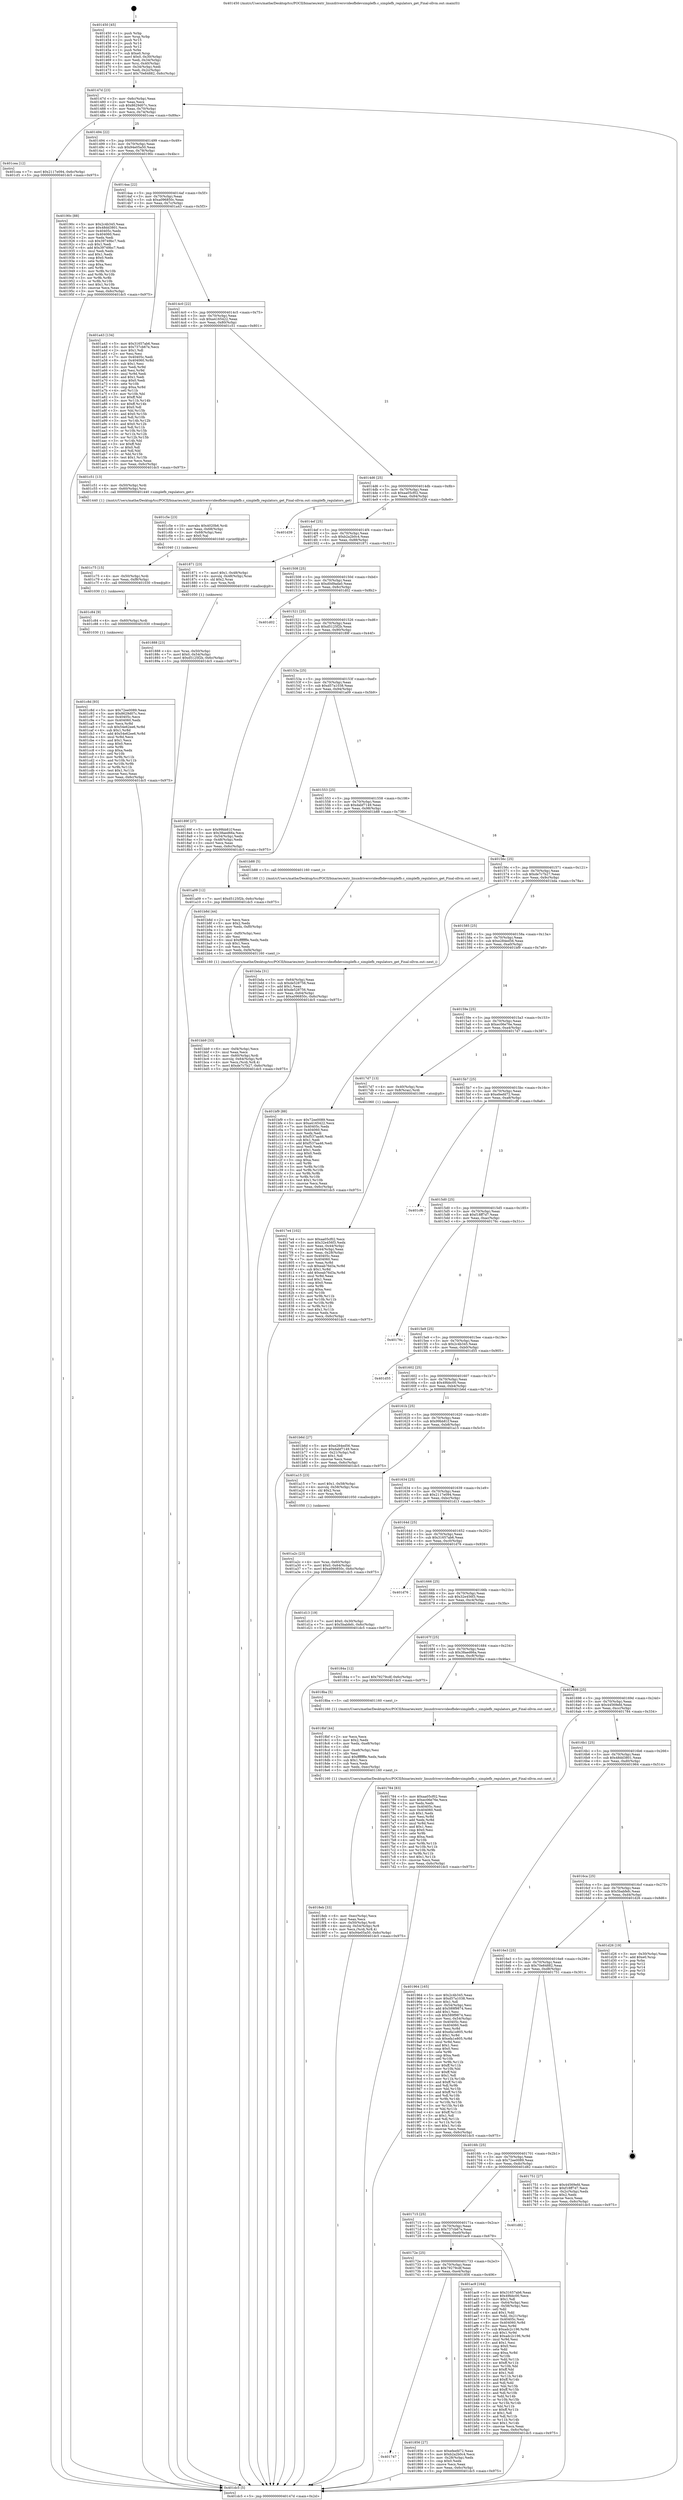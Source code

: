 digraph "0x401450" {
  label = "0x401450 (/mnt/c/Users/mathe/Desktop/tcc/POCII/binaries/extr_linuxdriversvideofbdevsimplefb.c_simplefb_regulators_get_Final-ollvm.out::main(0))"
  labelloc = "t"
  node[shape=record]

  Entry [label="",width=0.3,height=0.3,shape=circle,fillcolor=black,style=filled]
  "0x40147d" [label="{
     0x40147d [23]\l
     | [instrs]\l
     &nbsp;&nbsp;0x40147d \<+3\>: mov -0x6c(%rbp),%eax\l
     &nbsp;&nbsp;0x401480 \<+2\>: mov %eax,%ecx\l
     &nbsp;&nbsp;0x401482 \<+6\>: sub $0x8629d07c,%ecx\l
     &nbsp;&nbsp;0x401488 \<+3\>: mov %eax,-0x70(%rbp)\l
     &nbsp;&nbsp;0x40148b \<+3\>: mov %ecx,-0x74(%rbp)\l
     &nbsp;&nbsp;0x40148e \<+6\>: je 0000000000401cea \<main+0x89a\>\l
  }"]
  "0x401cea" [label="{
     0x401cea [12]\l
     | [instrs]\l
     &nbsp;&nbsp;0x401cea \<+7\>: movl $0x2117e094,-0x6c(%rbp)\l
     &nbsp;&nbsp;0x401cf1 \<+5\>: jmp 0000000000401dc5 \<main+0x975\>\l
  }"]
  "0x401494" [label="{
     0x401494 [22]\l
     | [instrs]\l
     &nbsp;&nbsp;0x401494 \<+5\>: jmp 0000000000401499 \<main+0x49\>\l
     &nbsp;&nbsp;0x401499 \<+3\>: mov -0x70(%rbp),%eax\l
     &nbsp;&nbsp;0x40149c \<+5\>: sub $0x94e05a50,%eax\l
     &nbsp;&nbsp;0x4014a1 \<+3\>: mov %eax,-0x78(%rbp)\l
     &nbsp;&nbsp;0x4014a4 \<+6\>: je 000000000040190c \<main+0x4bc\>\l
  }"]
  Exit [label="",width=0.3,height=0.3,shape=circle,fillcolor=black,style=filled,peripheries=2]
  "0x40190c" [label="{
     0x40190c [88]\l
     | [instrs]\l
     &nbsp;&nbsp;0x40190c \<+5\>: mov $0x2c4b345,%eax\l
     &nbsp;&nbsp;0x401911 \<+5\>: mov $0x48dd3801,%ecx\l
     &nbsp;&nbsp;0x401916 \<+7\>: mov 0x40405c,%edx\l
     &nbsp;&nbsp;0x40191d \<+7\>: mov 0x404060,%esi\l
     &nbsp;&nbsp;0x401924 \<+2\>: mov %edx,%edi\l
     &nbsp;&nbsp;0x401926 \<+6\>: sub $0x39749bc7,%edi\l
     &nbsp;&nbsp;0x40192c \<+3\>: sub $0x1,%edi\l
     &nbsp;&nbsp;0x40192f \<+6\>: add $0x39749bc7,%edi\l
     &nbsp;&nbsp;0x401935 \<+3\>: imul %edi,%edx\l
     &nbsp;&nbsp;0x401938 \<+3\>: and $0x1,%edx\l
     &nbsp;&nbsp;0x40193b \<+3\>: cmp $0x0,%edx\l
     &nbsp;&nbsp;0x40193e \<+4\>: sete %r8b\l
     &nbsp;&nbsp;0x401942 \<+3\>: cmp $0xa,%esi\l
     &nbsp;&nbsp;0x401945 \<+4\>: setl %r9b\l
     &nbsp;&nbsp;0x401949 \<+3\>: mov %r8b,%r10b\l
     &nbsp;&nbsp;0x40194c \<+3\>: and %r9b,%r10b\l
     &nbsp;&nbsp;0x40194f \<+3\>: xor %r9b,%r8b\l
     &nbsp;&nbsp;0x401952 \<+3\>: or %r8b,%r10b\l
     &nbsp;&nbsp;0x401955 \<+4\>: test $0x1,%r10b\l
     &nbsp;&nbsp;0x401959 \<+3\>: cmovne %ecx,%eax\l
     &nbsp;&nbsp;0x40195c \<+3\>: mov %eax,-0x6c(%rbp)\l
     &nbsp;&nbsp;0x40195f \<+5\>: jmp 0000000000401dc5 \<main+0x975\>\l
  }"]
  "0x4014aa" [label="{
     0x4014aa [22]\l
     | [instrs]\l
     &nbsp;&nbsp;0x4014aa \<+5\>: jmp 00000000004014af \<main+0x5f\>\l
     &nbsp;&nbsp;0x4014af \<+3\>: mov -0x70(%rbp),%eax\l
     &nbsp;&nbsp;0x4014b2 \<+5\>: sub $0xa096850c,%eax\l
     &nbsp;&nbsp;0x4014b7 \<+3\>: mov %eax,-0x7c(%rbp)\l
     &nbsp;&nbsp;0x4014ba \<+6\>: je 0000000000401a43 \<main+0x5f3\>\l
  }"]
  "0x401c8d" [label="{
     0x401c8d [93]\l
     | [instrs]\l
     &nbsp;&nbsp;0x401c8d \<+5\>: mov $0x72ee0089,%eax\l
     &nbsp;&nbsp;0x401c92 \<+5\>: mov $0x8629d07c,%esi\l
     &nbsp;&nbsp;0x401c97 \<+7\>: mov 0x40405c,%ecx\l
     &nbsp;&nbsp;0x401c9e \<+7\>: mov 0x404060,%edx\l
     &nbsp;&nbsp;0x401ca5 \<+3\>: mov %ecx,%r8d\l
     &nbsp;&nbsp;0x401ca8 \<+7\>: sub $0x54e62ee6,%r8d\l
     &nbsp;&nbsp;0x401caf \<+4\>: sub $0x1,%r8d\l
     &nbsp;&nbsp;0x401cb3 \<+7\>: add $0x54e62ee6,%r8d\l
     &nbsp;&nbsp;0x401cba \<+4\>: imul %r8d,%ecx\l
     &nbsp;&nbsp;0x401cbe \<+3\>: and $0x1,%ecx\l
     &nbsp;&nbsp;0x401cc1 \<+3\>: cmp $0x0,%ecx\l
     &nbsp;&nbsp;0x401cc4 \<+4\>: sete %r9b\l
     &nbsp;&nbsp;0x401cc8 \<+3\>: cmp $0xa,%edx\l
     &nbsp;&nbsp;0x401ccb \<+4\>: setl %r10b\l
     &nbsp;&nbsp;0x401ccf \<+3\>: mov %r9b,%r11b\l
     &nbsp;&nbsp;0x401cd2 \<+3\>: and %r10b,%r11b\l
     &nbsp;&nbsp;0x401cd5 \<+3\>: xor %r10b,%r9b\l
     &nbsp;&nbsp;0x401cd8 \<+3\>: or %r9b,%r11b\l
     &nbsp;&nbsp;0x401cdb \<+4\>: test $0x1,%r11b\l
     &nbsp;&nbsp;0x401cdf \<+3\>: cmovne %esi,%eax\l
     &nbsp;&nbsp;0x401ce2 \<+3\>: mov %eax,-0x6c(%rbp)\l
     &nbsp;&nbsp;0x401ce5 \<+5\>: jmp 0000000000401dc5 \<main+0x975\>\l
  }"]
  "0x401a43" [label="{
     0x401a43 [134]\l
     | [instrs]\l
     &nbsp;&nbsp;0x401a43 \<+5\>: mov $0x31657ab6,%eax\l
     &nbsp;&nbsp;0x401a48 \<+5\>: mov $0x737cb67e,%ecx\l
     &nbsp;&nbsp;0x401a4d \<+2\>: mov $0x1,%dl\l
     &nbsp;&nbsp;0x401a4f \<+2\>: xor %esi,%esi\l
     &nbsp;&nbsp;0x401a51 \<+7\>: mov 0x40405c,%edi\l
     &nbsp;&nbsp;0x401a58 \<+8\>: mov 0x404060,%r8d\l
     &nbsp;&nbsp;0x401a60 \<+3\>: sub $0x1,%esi\l
     &nbsp;&nbsp;0x401a63 \<+3\>: mov %edi,%r9d\l
     &nbsp;&nbsp;0x401a66 \<+3\>: add %esi,%r9d\l
     &nbsp;&nbsp;0x401a69 \<+4\>: imul %r9d,%edi\l
     &nbsp;&nbsp;0x401a6d \<+3\>: and $0x1,%edi\l
     &nbsp;&nbsp;0x401a70 \<+3\>: cmp $0x0,%edi\l
     &nbsp;&nbsp;0x401a73 \<+4\>: sete %r10b\l
     &nbsp;&nbsp;0x401a77 \<+4\>: cmp $0xa,%r8d\l
     &nbsp;&nbsp;0x401a7b \<+4\>: setl %r11b\l
     &nbsp;&nbsp;0x401a7f \<+3\>: mov %r10b,%bl\l
     &nbsp;&nbsp;0x401a82 \<+3\>: xor $0xff,%bl\l
     &nbsp;&nbsp;0x401a85 \<+3\>: mov %r11b,%r14b\l
     &nbsp;&nbsp;0x401a88 \<+4\>: xor $0xff,%r14b\l
     &nbsp;&nbsp;0x401a8c \<+3\>: xor $0x0,%dl\l
     &nbsp;&nbsp;0x401a8f \<+3\>: mov %bl,%r15b\l
     &nbsp;&nbsp;0x401a92 \<+4\>: and $0x0,%r15b\l
     &nbsp;&nbsp;0x401a96 \<+3\>: and %dl,%r10b\l
     &nbsp;&nbsp;0x401a99 \<+3\>: mov %r14b,%r12b\l
     &nbsp;&nbsp;0x401a9c \<+4\>: and $0x0,%r12b\l
     &nbsp;&nbsp;0x401aa0 \<+3\>: and %dl,%r11b\l
     &nbsp;&nbsp;0x401aa3 \<+3\>: or %r10b,%r15b\l
     &nbsp;&nbsp;0x401aa6 \<+3\>: or %r11b,%r12b\l
     &nbsp;&nbsp;0x401aa9 \<+3\>: xor %r12b,%r15b\l
     &nbsp;&nbsp;0x401aac \<+3\>: or %r14b,%bl\l
     &nbsp;&nbsp;0x401aaf \<+3\>: xor $0xff,%bl\l
     &nbsp;&nbsp;0x401ab2 \<+3\>: or $0x0,%dl\l
     &nbsp;&nbsp;0x401ab5 \<+2\>: and %dl,%bl\l
     &nbsp;&nbsp;0x401ab7 \<+3\>: or %bl,%r15b\l
     &nbsp;&nbsp;0x401aba \<+4\>: test $0x1,%r15b\l
     &nbsp;&nbsp;0x401abe \<+3\>: cmovne %ecx,%eax\l
     &nbsp;&nbsp;0x401ac1 \<+3\>: mov %eax,-0x6c(%rbp)\l
     &nbsp;&nbsp;0x401ac4 \<+5\>: jmp 0000000000401dc5 \<main+0x975\>\l
  }"]
  "0x4014c0" [label="{
     0x4014c0 [22]\l
     | [instrs]\l
     &nbsp;&nbsp;0x4014c0 \<+5\>: jmp 00000000004014c5 \<main+0x75\>\l
     &nbsp;&nbsp;0x4014c5 \<+3\>: mov -0x70(%rbp),%eax\l
     &nbsp;&nbsp;0x4014c8 \<+5\>: sub $0xa4165422,%eax\l
     &nbsp;&nbsp;0x4014cd \<+3\>: mov %eax,-0x80(%rbp)\l
     &nbsp;&nbsp;0x4014d0 \<+6\>: je 0000000000401c51 \<main+0x801\>\l
  }"]
  "0x401c84" [label="{
     0x401c84 [9]\l
     | [instrs]\l
     &nbsp;&nbsp;0x401c84 \<+4\>: mov -0x60(%rbp),%rdi\l
     &nbsp;&nbsp;0x401c88 \<+5\>: call 0000000000401030 \<free@plt\>\l
     | [calls]\l
     &nbsp;&nbsp;0x401030 \{1\} (unknown)\l
  }"]
  "0x401c51" [label="{
     0x401c51 [13]\l
     | [instrs]\l
     &nbsp;&nbsp;0x401c51 \<+4\>: mov -0x50(%rbp),%rdi\l
     &nbsp;&nbsp;0x401c55 \<+4\>: mov -0x60(%rbp),%rsi\l
     &nbsp;&nbsp;0x401c59 \<+5\>: call 0000000000401440 \<simplefb_regulators_get\>\l
     | [calls]\l
     &nbsp;&nbsp;0x401440 \{1\} (/mnt/c/Users/mathe/Desktop/tcc/POCII/binaries/extr_linuxdriversvideofbdevsimplefb.c_simplefb_regulators_get_Final-ollvm.out::simplefb_regulators_get)\l
  }"]
  "0x4014d6" [label="{
     0x4014d6 [25]\l
     | [instrs]\l
     &nbsp;&nbsp;0x4014d6 \<+5\>: jmp 00000000004014db \<main+0x8b\>\l
     &nbsp;&nbsp;0x4014db \<+3\>: mov -0x70(%rbp),%eax\l
     &nbsp;&nbsp;0x4014de \<+5\>: sub $0xaa05cf02,%eax\l
     &nbsp;&nbsp;0x4014e3 \<+6\>: mov %eax,-0x84(%rbp)\l
     &nbsp;&nbsp;0x4014e9 \<+6\>: je 0000000000401d39 \<main+0x8e9\>\l
  }"]
  "0x401c75" [label="{
     0x401c75 [15]\l
     | [instrs]\l
     &nbsp;&nbsp;0x401c75 \<+4\>: mov -0x50(%rbp),%rdi\l
     &nbsp;&nbsp;0x401c79 \<+6\>: mov %eax,-0xf8(%rbp)\l
     &nbsp;&nbsp;0x401c7f \<+5\>: call 0000000000401030 \<free@plt\>\l
     | [calls]\l
     &nbsp;&nbsp;0x401030 \{1\} (unknown)\l
  }"]
  "0x401d39" [label="{
     0x401d39\l
  }", style=dashed]
  "0x4014ef" [label="{
     0x4014ef [25]\l
     | [instrs]\l
     &nbsp;&nbsp;0x4014ef \<+5\>: jmp 00000000004014f4 \<main+0xa4\>\l
     &nbsp;&nbsp;0x4014f4 \<+3\>: mov -0x70(%rbp),%eax\l
     &nbsp;&nbsp;0x4014f7 \<+5\>: sub $0xb2a2b0c4,%eax\l
     &nbsp;&nbsp;0x4014fc \<+6\>: mov %eax,-0x88(%rbp)\l
     &nbsp;&nbsp;0x401502 \<+6\>: je 0000000000401871 \<main+0x421\>\l
  }"]
  "0x401c5e" [label="{
     0x401c5e [23]\l
     | [instrs]\l
     &nbsp;&nbsp;0x401c5e \<+10\>: movabs $0x4020b6,%rdi\l
     &nbsp;&nbsp;0x401c68 \<+3\>: mov %eax,-0x68(%rbp)\l
     &nbsp;&nbsp;0x401c6b \<+3\>: mov -0x68(%rbp),%esi\l
     &nbsp;&nbsp;0x401c6e \<+2\>: mov $0x0,%al\l
     &nbsp;&nbsp;0x401c70 \<+5\>: call 0000000000401040 \<printf@plt\>\l
     | [calls]\l
     &nbsp;&nbsp;0x401040 \{1\} (unknown)\l
  }"]
  "0x401871" [label="{
     0x401871 [23]\l
     | [instrs]\l
     &nbsp;&nbsp;0x401871 \<+7\>: movl $0x1,-0x48(%rbp)\l
     &nbsp;&nbsp;0x401878 \<+4\>: movslq -0x48(%rbp),%rax\l
     &nbsp;&nbsp;0x40187c \<+4\>: shl $0x2,%rax\l
     &nbsp;&nbsp;0x401880 \<+3\>: mov %rax,%rdi\l
     &nbsp;&nbsp;0x401883 \<+5\>: call 0000000000401050 \<malloc@plt\>\l
     | [calls]\l
     &nbsp;&nbsp;0x401050 \{1\} (unknown)\l
  }"]
  "0x401508" [label="{
     0x401508 [25]\l
     | [instrs]\l
     &nbsp;&nbsp;0x401508 \<+5\>: jmp 000000000040150d \<main+0xbd\>\l
     &nbsp;&nbsp;0x40150d \<+3\>: mov -0x70(%rbp),%eax\l
     &nbsp;&nbsp;0x401510 \<+5\>: sub $0xd0d9ada0,%eax\l
     &nbsp;&nbsp;0x401515 \<+6\>: mov %eax,-0x8c(%rbp)\l
     &nbsp;&nbsp;0x40151b \<+6\>: je 0000000000401d02 \<main+0x8b2\>\l
  }"]
  "0x401bb9" [label="{
     0x401bb9 [33]\l
     | [instrs]\l
     &nbsp;&nbsp;0x401bb9 \<+6\>: mov -0xf4(%rbp),%ecx\l
     &nbsp;&nbsp;0x401bbf \<+3\>: imul %eax,%ecx\l
     &nbsp;&nbsp;0x401bc2 \<+4\>: mov -0x60(%rbp),%rdi\l
     &nbsp;&nbsp;0x401bc6 \<+4\>: movslq -0x64(%rbp),%r8\l
     &nbsp;&nbsp;0x401bca \<+4\>: mov %ecx,(%rdi,%r8,4)\l
     &nbsp;&nbsp;0x401bce \<+7\>: movl $0xde7c7b27,-0x6c(%rbp)\l
     &nbsp;&nbsp;0x401bd5 \<+5\>: jmp 0000000000401dc5 \<main+0x975\>\l
  }"]
  "0x401d02" [label="{
     0x401d02\l
  }", style=dashed]
  "0x401521" [label="{
     0x401521 [25]\l
     | [instrs]\l
     &nbsp;&nbsp;0x401521 \<+5\>: jmp 0000000000401526 \<main+0xd6\>\l
     &nbsp;&nbsp;0x401526 \<+3\>: mov -0x70(%rbp),%eax\l
     &nbsp;&nbsp;0x401529 \<+5\>: sub $0xd5125f2b,%eax\l
     &nbsp;&nbsp;0x40152e \<+6\>: mov %eax,-0x90(%rbp)\l
     &nbsp;&nbsp;0x401534 \<+6\>: je 000000000040189f \<main+0x44f\>\l
  }"]
  "0x401b8d" [label="{
     0x401b8d [44]\l
     | [instrs]\l
     &nbsp;&nbsp;0x401b8d \<+2\>: xor %ecx,%ecx\l
     &nbsp;&nbsp;0x401b8f \<+5\>: mov $0x2,%edx\l
     &nbsp;&nbsp;0x401b94 \<+6\>: mov %edx,-0xf0(%rbp)\l
     &nbsp;&nbsp;0x401b9a \<+1\>: cltd\l
     &nbsp;&nbsp;0x401b9b \<+6\>: mov -0xf0(%rbp),%esi\l
     &nbsp;&nbsp;0x401ba1 \<+2\>: idiv %esi\l
     &nbsp;&nbsp;0x401ba3 \<+6\>: imul $0xfffffffe,%edx,%edx\l
     &nbsp;&nbsp;0x401ba9 \<+3\>: sub $0x1,%ecx\l
     &nbsp;&nbsp;0x401bac \<+2\>: sub %ecx,%edx\l
     &nbsp;&nbsp;0x401bae \<+6\>: mov %edx,-0xf4(%rbp)\l
     &nbsp;&nbsp;0x401bb4 \<+5\>: call 0000000000401160 \<next_i\>\l
     | [calls]\l
     &nbsp;&nbsp;0x401160 \{1\} (/mnt/c/Users/mathe/Desktop/tcc/POCII/binaries/extr_linuxdriversvideofbdevsimplefb.c_simplefb_regulators_get_Final-ollvm.out::next_i)\l
  }"]
  "0x40189f" [label="{
     0x40189f [27]\l
     | [instrs]\l
     &nbsp;&nbsp;0x40189f \<+5\>: mov $0x99bb81f,%eax\l
     &nbsp;&nbsp;0x4018a4 \<+5\>: mov $0x38aed66a,%ecx\l
     &nbsp;&nbsp;0x4018a9 \<+3\>: mov -0x54(%rbp),%edx\l
     &nbsp;&nbsp;0x4018ac \<+3\>: cmp -0x48(%rbp),%edx\l
     &nbsp;&nbsp;0x4018af \<+3\>: cmovl %ecx,%eax\l
     &nbsp;&nbsp;0x4018b2 \<+3\>: mov %eax,-0x6c(%rbp)\l
     &nbsp;&nbsp;0x4018b5 \<+5\>: jmp 0000000000401dc5 \<main+0x975\>\l
  }"]
  "0x40153a" [label="{
     0x40153a [25]\l
     | [instrs]\l
     &nbsp;&nbsp;0x40153a \<+5\>: jmp 000000000040153f \<main+0xef\>\l
     &nbsp;&nbsp;0x40153f \<+3\>: mov -0x70(%rbp),%eax\l
     &nbsp;&nbsp;0x401542 \<+5\>: sub $0xd57a1038,%eax\l
     &nbsp;&nbsp;0x401547 \<+6\>: mov %eax,-0x94(%rbp)\l
     &nbsp;&nbsp;0x40154d \<+6\>: je 0000000000401a09 \<main+0x5b9\>\l
  }"]
  "0x401a2c" [label="{
     0x401a2c [23]\l
     | [instrs]\l
     &nbsp;&nbsp;0x401a2c \<+4\>: mov %rax,-0x60(%rbp)\l
     &nbsp;&nbsp;0x401a30 \<+7\>: movl $0x0,-0x64(%rbp)\l
     &nbsp;&nbsp;0x401a37 \<+7\>: movl $0xa096850c,-0x6c(%rbp)\l
     &nbsp;&nbsp;0x401a3e \<+5\>: jmp 0000000000401dc5 \<main+0x975\>\l
  }"]
  "0x401a09" [label="{
     0x401a09 [12]\l
     | [instrs]\l
     &nbsp;&nbsp;0x401a09 \<+7\>: movl $0xd5125f2b,-0x6c(%rbp)\l
     &nbsp;&nbsp;0x401a10 \<+5\>: jmp 0000000000401dc5 \<main+0x975\>\l
  }"]
  "0x401553" [label="{
     0x401553 [25]\l
     | [instrs]\l
     &nbsp;&nbsp;0x401553 \<+5\>: jmp 0000000000401558 \<main+0x108\>\l
     &nbsp;&nbsp;0x401558 \<+3\>: mov -0x70(%rbp),%eax\l
     &nbsp;&nbsp;0x40155b \<+5\>: sub $0xdabf7149,%eax\l
     &nbsp;&nbsp;0x401560 \<+6\>: mov %eax,-0x98(%rbp)\l
     &nbsp;&nbsp;0x401566 \<+6\>: je 0000000000401b88 \<main+0x738\>\l
  }"]
  "0x4018eb" [label="{
     0x4018eb [33]\l
     | [instrs]\l
     &nbsp;&nbsp;0x4018eb \<+6\>: mov -0xec(%rbp),%ecx\l
     &nbsp;&nbsp;0x4018f1 \<+3\>: imul %eax,%ecx\l
     &nbsp;&nbsp;0x4018f4 \<+4\>: mov -0x50(%rbp),%rdi\l
     &nbsp;&nbsp;0x4018f8 \<+4\>: movslq -0x54(%rbp),%r8\l
     &nbsp;&nbsp;0x4018fc \<+4\>: mov %ecx,(%rdi,%r8,4)\l
     &nbsp;&nbsp;0x401900 \<+7\>: movl $0x94e05a50,-0x6c(%rbp)\l
     &nbsp;&nbsp;0x401907 \<+5\>: jmp 0000000000401dc5 \<main+0x975\>\l
  }"]
  "0x401b88" [label="{
     0x401b88 [5]\l
     | [instrs]\l
     &nbsp;&nbsp;0x401b88 \<+5\>: call 0000000000401160 \<next_i\>\l
     | [calls]\l
     &nbsp;&nbsp;0x401160 \{1\} (/mnt/c/Users/mathe/Desktop/tcc/POCII/binaries/extr_linuxdriversvideofbdevsimplefb.c_simplefb_regulators_get_Final-ollvm.out::next_i)\l
  }"]
  "0x40156c" [label="{
     0x40156c [25]\l
     | [instrs]\l
     &nbsp;&nbsp;0x40156c \<+5\>: jmp 0000000000401571 \<main+0x121\>\l
     &nbsp;&nbsp;0x401571 \<+3\>: mov -0x70(%rbp),%eax\l
     &nbsp;&nbsp;0x401574 \<+5\>: sub $0xde7c7b27,%eax\l
     &nbsp;&nbsp;0x401579 \<+6\>: mov %eax,-0x9c(%rbp)\l
     &nbsp;&nbsp;0x40157f \<+6\>: je 0000000000401bda \<main+0x78a\>\l
  }"]
  "0x4018bf" [label="{
     0x4018bf [44]\l
     | [instrs]\l
     &nbsp;&nbsp;0x4018bf \<+2\>: xor %ecx,%ecx\l
     &nbsp;&nbsp;0x4018c1 \<+5\>: mov $0x2,%edx\l
     &nbsp;&nbsp;0x4018c6 \<+6\>: mov %edx,-0xe8(%rbp)\l
     &nbsp;&nbsp;0x4018cc \<+1\>: cltd\l
     &nbsp;&nbsp;0x4018cd \<+6\>: mov -0xe8(%rbp),%esi\l
     &nbsp;&nbsp;0x4018d3 \<+2\>: idiv %esi\l
     &nbsp;&nbsp;0x4018d5 \<+6\>: imul $0xfffffffe,%edx,%edx\l
     &nbsp;&nbsp;0x4018db \<+3\>: sub $0x1,%ecx\l
     &nbsp;&nbsp;0x4018de \<+2\>: sub %ecx,%edx\l
     &nbsp;&nbsp;0x4018e0 \<+6\>: mov %edx,-0xec(%rbp)\l
     &nbsp;&nbsp;0x4018e6 \<+5\>: call 0000000000401160 \<next_i\>\l
     | [calls]\l
     &nbsp;&nbsp;0x401160 \{1\} (/mnt/c/Users/mathe/Desktop/tcc/POCII/binaries/extr_linuxdriversvideofbdevsimplefb.c_simplefb_regulators_get_Final-ollvm.out::next_i)\l
  }"]
  "0x401bda" [label="{
     0x401bda [31]\l
     | [instrs]\l
     &nbsp;&nbsp;0x401bda \<+3\>: mov -0x64(%rbp),%eax\l
     &nbsp;&nbsp;0x401bdd \<+5\>: sub $0xde528756,%eax\l
     &nbsp;&nbsp;0x401be2 \<+3\>: add $0x1,%eax\l
     &nbsp;&nbsp;0x401be5 \<+5\>: add $0xde528756,%eax\l
     &nbsp;&nbsp;0x401bea \<+3\>: mov %eax,-0x64(%rbp)\l
     &nbsp;&nbsp;0x401bed \<+7\>: movl $0xa096850c,-0x6c(%rbp)\l
     &nbsp;&nbsp;0x401bf4 \<+5\>: jmp 0000000000401dc5 \<main+0x975\>\l
  }"]
  "0x401585" [label="{
     0x401585 [25]\l
     | [instrs]\l
     &nbsp;&nbsp;0x401585 \<+5\>: jmp 000000000040158a \<main+0x13a\>\l
     &nbsp;&nbsp;0x40158a \<+3\>: mov -0x70(%rbp),%eax\l
     &nbsp;&nbsp;0x40158d \<+5\>: sub $0xe284ed56,%eax\l
     &nbsp;&nbsp;0x401592 \<+6\>: mov %eax,-0xa0(%rbp)\l
     &nbsp;&nbsp;0x401598 \<+6\>: je 0000000000401bf9 \<main+0x7a9\>\l
  }"]
  "0x401888" [label="{
     0x401888 [23]\l
     | [instrs]\l
     &nbsp;&nbsp;0x401888 \<+4\>: mov %rax,-0x50(%rbp)\l
     &nbsp;&nbsp;0x40188c \<+7\>: movl $0x0,-0x54(%rbp)\l
     &nbsp;&nbsp;0x401893 \<+7\>: movl $0xd5125f2b,-0x6c(%rbp)\l
     &nbsp;&nbsp;0x40189a \<+5\>: jmp 0000000000401dc5 \<main+0x975\>\l
  }"]
  "0x401bf9" [label="{
     0x401bf9 [88]\l
     | [instrs]\l
     &nbsp;&nbsp;0x401bf9 \<+5\>: mov $0x72ee0089,%eax\l
     &nbsp;&nbsp;0x401bfe \<+5\>: mov $0xa4165422,%ecx\l
     &nbsp;&nbsp;0x401c03 \<+7\>: mov 0x40405c,%edx\l
     &nbsp;&nbsp;0x401c0a \<+7\>: mov 0x404060,%esi\l
     &nbsp;&nbsp;0x401c11 \<+2\>: mov %edx,%edi\l
     &nbsp;&nbsp;0x401c13 \<+6\>: sub $0xf537aa46,%edi\l
     &nbsp;&nbsp;0x401c19 \<+3\>: sub $0x1,%edi\l
     &nbsp;&nbsp;0x401c1c \<+6\>: add $0xf537aa46,%edi\l
     &nbsp;&nbsp;0x401c22 \<+3\>: imul %edi,%edx\l
     &nbsp;&nbsp;0x401c25 \<+3\>: and $0x1,%edx\l
     &nbsp;&nbsp;0x401c28 \<+3\>: cmp $0x0,%edx\l
     &nbsp;&nbsp;0x401c2b \<+4\>: sete %r8b\l
     &nbsp;&nbsp;0x401c2f \<+3\>: cmp $0xa,%esi\l
     &nbsp;&nbsp;0x401c32 \<+4\>: setl %r9b\l
     &nbsp;&nbsp;0x401c36 \<+3\>: mov %r8b,%r10b\l
     &nbsp;&nbsp;0x401c39 \<+3\>: and %r9b,%r10b\l
     &nbsp;&nbsp;0x401c3c \<+3\>: xor %r9b,%r8b\l
     &nbsp;&nbsp;0x401c3f \<+3\>: or %r8b,%r10b\l
     &nbsp;&nbsp;0x401c42 \<+4\>: test $0x1,%r10b\l
     &nbsp;&nbsp;0x401c46 \<+3\>: cmovne %ecx,%eax\l
     &nbsp;&nbsp;0x401c49 \<+3\>: mov %eax,-0x6c(%rbp)\l
     &nbsp;&nbsp;0x401c4c \<+5\>: jmp 0000000000401dc5 \<main+0x975\>\l
  }"]
  "0x40159e" [label="{
     0x40159e [25]\l
     | [instrs]\l
     &nbsp;&nbsp;0x40159e \<+5\>: jmp 00000000004015a3 \<main+0x153\>\l
     &nbsp;&nbsp;0x4015a3 \<+3\>: mov -0x70(%rbp),%eax\l
     &nbsp;&nbsp;0x4015a6 \<+5\>: sub $0xec06e76e,%eax\l
     &nbsp;&nbsp;0x4015ab \<+6\>: mov %eax,-0xa4(%rbp)\l
     &nbsp;&nbsp;0x4015b1 \<+6\>: je 00000000004017d7 \<main+0x387\>\l
  }"]
  "0x401747" [label="{
     0x401747\l
  }", style=dashed]
  "0x4017d7" [label="{
     0x4017d7 [13]\l
     | [instrs]\l
     &nbsp;&nbsp;0x4017d7 \<+4\>: mov -0x40(%rbp),%rax\l
     &nbsp;&nbsp;0x4017db \<+4\>: mov 0x8(%rax),%rdi\l
     &nbsp;&nbsp;0x4017df \<+5\>: call 0000000000401060 \<atoi@plt\>\l
     | [calls]\l
     &nbsp;&nbsp;0x401060 \{1\} (unknown)\l
  }"]
  "0x4015b7" [label="{
     0x4015b7 [25]\l
     | [instrs]\l
     &nbsp;&nbsp;0x4015b7 \<+5\>: jmp 00000000004015bc \<main+0x16c\>\l
     &nbsp;&nbsp;0x4015bc \<+3\>: mov -0x70(%rbp),%eax\l
     &nbsp;&nbsp;0x4015bf \<+5\>: sub $0xefeefd72,%eax\l
     &nbsp;&nbsp;0x4015c4 \<+6\>: mov %eax,-0xa8(%rbp)\l
     &nbsp;&nbsp;0x4015ca \<+6\>: je 0000000000401cf6 \<main+0x8a6\>\l
  }"]
  "0x401856" [label="{
     0x401856 [27]\l
     | [instrs]\l
     &nbsp;&nbsp;0x401856 \<+5\>: mov $0xefeefd72,%eax\l
     &nbsp;&nbsp;0x40185b \<+5\>: mov $0xb2a2b0c4,%ecx\l
     &nbsp;&nbsp;0x401860 \<+3\>: mov -0x28(%rbp),%edx\l
     &nbsp;&nbsp;0x401863 \<+3\>: cmp $0x0,%edx\l
     &nbsp;&nbsp;0x401866 \<+3\>: cmove %ecx,%eax\l
     &nbsp;&nbsp;0x401869 \<+3\>: mov %eax,-0x6c(%rbp)\l
     &nbsp;&nbsp;0x40186c \<+5\>: jmp 0000000000401dc5 \<main+0x975\>\l
  }"]
  "0x401cf6" [label="{
     0x401cf6\l
  }", style=dashed]
  "0x4015d0" [label="{
     0x4015d0 [25]\l
     | [instrs]\l
     &nbsp;&nbsp;0x4015d0 \<+5\>: jmp 00000000004015d5 \<main+0x185\>\l
     &nbsp;&nbsp;0x4015d5 \<+3\>: mov -0x70(%rbp),%eax\l
     &nbsp;&nbsp;0x4015d8 \<+5\>: sub $0xf18ff7d7,%eax\l
     &nbsp;&nbsp;0x4015dd \<+6\>: mov %eax,-0xac(%rbp)\l
     &nbsp;&nbsp;0x4015e3 \<+6\>: je 000000000040176c \<main+0x31c\>\l
  }"]
  "0x40172e" [label="{
     0x40172e [25]\l
     | [instrs]\l
     &nbsp;&nbsp;0x40172e \<+5\>: jmp 0000000000401733 \<main+0x2e3\>\l
     &nbsp;&nbsp;0x401733 \<+3\>: mov -0x70(%rbp),%eax\l
     &nbsp;&nbsp;0x401736 \<+5\>: sub $0x79279cdf,%eax\l
     &nbsp;&nbsp;0x40173b \<+6\>: mov %eax,-0xe4(%rbp)\l
     &nbsp;&nbsp;0x401741 \<+6\>: je 0000000000401856 \<main+0x406\>\l
  }"]
  "0x40176c" [label="{
     0x40176c\l
  }", style=dashed]
  "0x4015e9" [label="{
     0x4015e9 [25]\l
     | [instrs]\l
     &nbsp;&nbsp;0x4015e9 \<+5\>: jmp 00000000004015ee \<main+0x19e\>\l
     &nbsp;&nbsp;0x4015ee \<+3\>: mov -0x70(%rbp),%eax\l
     &nbsp;&nbsp;0x4015f1 \<+5\>: sub $0x2c4b345,%eax\l
     &nbsp;&nbsp;0x4015f6 \<+6\>: mov %eax,-0xb0(%rbp)\l
     &nbsp;&nbsp;0x4015fc \<+6\>: je 0000000000401d55 \<main+0x905\>\l
  }"]
  "0x401ac9" [label="{
     0x401ac9 [164]\l
     | [instrs]\l
     &nbsp;&nbsp;0x401ac9 \<+5\>: mov $0x31657ab6,%eax\l
     &nbsp;&nbsp;0x401ace \<+5\>: mov $0x49bbc00,%ecx\l
     &nbsp;&nbsp;0x401ad3 \<+2\>: mov $0x1,%dl\l
     &nbsp;&nbsp;0x401ad5 \<+3\>: mov -0x64(%rbp),%esi\l
     &nbsp;&nbsp;0x401ad8 \<+3\>: cmp -0x58(%rbp),%esi\l
     &nbsp;&nbsp;0x401adb \<+4\>: setl %dil\l
     &nbsp;&nbsp;0x401adf \<+4\>: and $0x1,%dil\l
     &nbsp;&nbsp;0x401ae3 \<+4\>: mov %dil,-0x21(%rbp)\l
     &nbsp;&nbsp;0x401ae7 \<+7\>: mov 0x40405c,%esi\l
     &nbsp;&nbsp;0x401aee \<+8\>: mov 0x404060,%r8d\l
     &nbsp;&nbsp;0x401af6 \<+3\>: mov %esi,%r9d\l
     &nbsp;&nbsp;0x401af9 \<+7\>: sub $0xadc2c196,%r9d\l
     &nbsp;&nbsp;0x401b00 \<+4\>: sub $0x1,%r9d\l
     &nbsp;&nbsp;0x401b04 \<+7\>: add $0xadc2c196,%r9d\l
     &nbsp;&nbsp;0x401b0b \<+4\>: imul %r9d,%esi\l
     &nbsp;&nbsp;0x401b0f \<+3\>: and $0x1,%esi\l
     &nbsp;&nbsp;0x401b12 \<+3\>: cmp $0x0,%esi\l
     &nbsp;&nbsp;0x401b15 \<+4\>: sete %dil\l
     &nbsp;&nbsp;0x401b19 \<+4\>: cmp $0xa,%r8d\l
     &nbsp;&nbsp;0x401b1d \<+4\>: setl %r10b\l
     &nbsp;&nbsp;0x401b21 \<+3\>: mov %dil,%r11b\l
     &nbsp;&nbsp;0x401b24 \<+4\>: xor $0xff,%r11b\l
     &nbsp;&nbsp;0x401b28 \<+3\>: mov %r10b,%bl\l
     &nbsp;&nbsp;0x401b2b \<+3\>: xor $0xff,%bl\l
     &nbsp;&nbsp;0x401b2e \<+3\>: xor $0x1,%dl\l
     &nbsp;&nbsp;0x401b31 \<+3\>: mov %r11b,%r14b\l
     &nbsp;&nbsp;0x401b34 \<+4\>: and $0xff,%r14b\l
     &nbsp;&nbsp;0x401b38 \<+3\>: and %dl,%dil\l
     &nbsp;&nbsp;0x401b3b \<+3\>: mov %bl,%r15b\l
     &nbsp;&nbsp;0x401b3e \<+4\>: and $0xff,%r15b\l
     &nbsp;&nbsp;0x401b42 \<+3\>: and %dl,%r10b\l
     &nbsp;&nbsp;0x401b45 \<+3\>: or %dil,%r14b\l
     &nbsp;&nbsp;0x401b48 \<+3\>: or %r10b,%r15b\l
     &nbsp;&nbsp;0x401b4b \<+3\>: xor %r15b,%r14b\l
     &nbsp;&nbsp;0x401b4e \<+3\>: or %bl,%r11b\l
     &nbsp;&nbsp;0x401b51 \<+4\>: xor $0xff,%r11b\l
     &nbsp;&nbsp;0x401b55 \<+3\>: or $0x1,%dl\l
     &nbsp;&nbsp;0x401b58 \<+3\>: and %dl,%r11b\l
     &nbsp;&nbsp;0x401b5b \<+3\>: or %r11b,%r14b\l
     &nbsp;&nbsp;0x401b5e \<+4\>: test $0x1,%r14b\l
     &nbsp;&nbsp;0x401b62 \<+3\>: cmovne %ecx,%eax\l
     &nbsp;&nbsp;0x401b65 \<+3\>: mov %eax,-0x6c(%rbp)\l
     &nbsp;&nbsp;0x401b68 \<+5\>: jmp 0000000000401dc5 \<main+0x975\>\l
  }"]
  "0x401d55" [label="{
     0x401d55\l
  }", style=dashed]
  "0x401602" [label="{
     0x401602 [25]\l
     | [instrs]\l
     &nbsp;&nbsp;0x401602 \<+5\>: jmp 0000000000401607 \<main+0x1b7\>\l
     &nbsp;&nbsp;0x401607 \<+3\>: mov -0x70(%rbp),%eax\l
     &nbsp;&nbsp;0x40160a \<+5\>: sub $0x49bbc00,%eax\l
     &nbsp;&nbsp;0x40160f \<+6\>: mov %eax,-0xb4(%rbp)\l
     &nbsp;&nbsp;0x401615 \<+6\>: je 0000000000401b6d \<main+0x71d\>\l
  }"]
  "0x401715" [label="{
     0x401715 [25]\l
     | [instrs]\l
     &nbsp;&nbsp;0x401715 \<+5\>: jmp 000000000040171a \<main+0x2ca\>\l
     &nbsp;&nbsp;0x40171a \<+3\>: mov -0x70(%rbp),%eax\l
     &nbsp;&nbsp;0x40171d \<+5\>: sub $0x737cb67e,%eax\l
     &nbsp;&nbsp;0x401722 \<+6\>: mov %eax,-0xe0(%rbp)\l
     &nbsp;&nbsp;0x401728 \<+6\>: je 0000000000401ac9 \<main+0x679\>\l
  }"]
  "0x401b6d" [label="{
     0x401b6d [27]\l
     | [instrs]\l
     &nbsp;&nbsp;0x401b6d \<+5\>: mov $0xe284ed56,%eax\l
     &nbsp;&nbsp;0x401b72 \<+5\>: mov $0xdabf7149,%ecx\l
     &nbsp;&nbsp;0x401b77 \<+3\>: mov -0x21(%rbp),%dl\l
     &nbsp;&nbsp;0x401b7a \<+3\>: test $0x1,%dl\l
     &nbsp;&nbsp;0x401b7d \<+3\>: cmovne %ecx,%eax\l
     &nbsp;&nbsp;0x401b80 \<+3\>: mov %eax,-0x6c(%rbp)\l
     &nbsp;&nbsp;0x401b83 \<+5\>: jmp 0000000000401dc5 \<main+0x975\>\l
  }"]
  "0x40161b" [label="{
     0x40161b [25]\l
     | [instrs]\l
     &nbsp;&nbsp;0x40161b \<+5\>: jmp 0000000000401620 \<main+0x1d0\>\l
     &nbsp;&nbsp;0x401620 \<+3\>: mov -0x70(%rbp),%eax\l
     &nbsp;&nbsp;0x401623 \<+5\>: sub $0x99bb81f,%eax\l
     &nbsp;&nbsp;0x401628 \<+6\>: mov %eax,-0xb8(%rbp)\l
     &nbsp;&nbsp;0x40162e \<+6\>: je 0000000000401a15 \<main+0x5c5\>\l
  }"]
  "0x401d82" [label="{
     0x401d82\l
  }", style=dashed]
  "0x401a15" [label="{
     0x401a15 [23]\l
     | [instrs]\l
     &nbsp;&nbsp;0x401a15 \<+7\>: movl $0x1,-0x58(%rbp)\l
     &nbsp;&nbsp;0x401a1c \<+4\>: movslq -0x58(%rbp),%rax\l
     &nbsp;&nbsp;0x401a20 \<+4\>: shl $0x2,%rax\l
     &nbsp;&nbsp;0x401a24 \<+3\>: mov %rax,%rdi\l
     &nbsp;&nbsp;0x401a27 \<+5\>: call 0000000000401050 \<malloc@plt\>\l
     | [calls]\l
     &nbsp;&nbsp;0x401050 \{1\} (unknown)\l
  }"]
  "0x401634" [label="{
     0x401634 [25]\l
     | [instrs]\l
     &nbsp;&nbsp;0x401634 \<+5\>: jmp 0000000000401639 \<main+0x1e9\>\l
     &nbsp;&nbsp;0x401639 \<+3\>: mov -0x70(%rbp),%eax\l
     &nbsp;&nbsp;0x40163c \<+5\>: sub $0x2117e094,%eax\l
     &nbsp;&nbsp;0x401641 \<+6\>: mov %eax,-0xbc(%rbp)\l
     &nbsp;&nbsp;0x401647 \<+6\>: je 0000000000401d13 \<main+0x8c3\>\l
  }"]
  "0x4017e4" [label="{
     0x4017e4 [102]\l
     | [instrs]\l
     &nbsp;&nbsp;0x4017e4 \<+5\>: mov $0xaa05cf02,%ecx\l
     &nbsp;&nbsp;0x4017e9 \<+5\>: mov $0x32e456f3,%edx\l
     &nbsp;&nbsp;0x4017ee \<+3\>: mov %eax,-0x44(%rbp)\l
     &nbsp;&nbsp;0x4017f1 \<+3\>: mov -0x44(%rbp),%eax\l
     &nbsp;&nbsp;0x4017f4 \<+3\>: mov %eax,-0x28(%rbp)\l
     &nbsp;&nbsp;0x4017f7 \<+7\>: mov 0x40405c,%eax\l
     &nbsp;&nbsp;0x4017fe \<+7\>: mov 0x404060,%esi\l
     &nbsp;&nbsp;0x401805 \<+3\>: mov %eax,%r8d\l
     &nbsp;&nbsp;0x401808 \<+7\>: sub $0xeab76d3a,%r8d\l
     &nbsp;&nbsp;0x40180f \<+4\>: sub $0x1,%r8d\l
     &nbsp;&nbsp;0x401813 \<+7\>: add $0xeab76d3a,%r8d\l
     &nbsp;&nbsp;0x40181a \<+4\>: imul %r8d,%eax\l
     &nbsp;&nbsp;0x40181e \<+3\>: and $0x1,%eax\l
     &nbsp;&nbsp;0x401821 \<+3\>: cmp $0x0,%eax\l
     &nbsp;&nbsp;0x401824 \<+4\>: sete %r9b\l
     &nbsp;&nbsp;0x401828 \<+3\>: cmp $0xa,%esi\l
     &nbsp;&nbsp;0x40182b \<+4\>: setl %r10b\l
     &nbsp;&nbsp;0x40182f \<+3\>: mov %r9b,%r11b\l
     &nbsp;&nbsp;0x401832 \<+3\>: and %r10b,%r11b\l
     &nbsp;&nbsp;0x401835 \<+3\>: xor %r10b,%r9b\l
     &nbsp;&nbsp;0x401838 \<+3\>: or %r9b,%r11b\l
     &nbsp;&nbsp;0x40183b \<+4\>: test $0x1,%r11b\l
     &nbsp;&nbsp;0x40183f \<+3\>: cmovne %edx,%ecx\l
     &nbsp;&nbsp;0x401842 \<+3\>: mov %ecx,-0x6c(%rbp)\l
     &nbsp;&nbsp;0x401845 \<+5\>: jmp 0000000000401dc5 \<main+0x975\>\l
  }"]
  "0x401d13" [label="{
     0x401d13 [19]\l
     | [instrs]\l
     &nbsp;&nbsp;0x401d13 \<+7\>: movl $0x0,-0x30(%rbp)\l
     &nbsp;&nbsp;0x401d1a \<+7\>: movl $0x5babfefc,-0x6c(%rbp)\l
     &nbsp;&nbsp;0x401d21 \<+5\>: jmp 0000000000401dc5 \<main+0x975\>\l
  }"]
  "0x40164d" [label="{
     0x40164d [25]\l
     | [instrs]\l
     &nbsp;&nbsp;0x40164d \<+5\>: jmp 0000000000401652 \<main+0x202\>\l
     &nbsp;&nbsp;0x401652 \<+3\>: mov -0x70(%rbp),%eax\l
     &nbsp;&nbsp;0x401655 \<+5\>: sub $0x31657ab6,%eax\l
     &nbsp;&nbsp;0x40165a \<+6\>: mov %eax,-0xc0(%rbp)\l
     &nbsp;&nbsp;0x401660 \<+6\>: je 0000000000401d76 \<main+0x926\>\l
  }"]
  "0x401450" [label="{
     0x401450 [45]\l
     | [instrs]\l
     &nbsp;&nbsp;0x401450 \<+1\>: push %rbp\l
     &nbsp;&nbsp;0x401451 \<+3\>: mov %rsp,%rbp\l
     &nbsp;&nbsp;0x401454 \<+2\>: push %r15\l
     &nbsp;&nbsp;0x401456 \<+2\>: push %r14\l
     &nbsp;&nbsp;0x401458 \<+2\>: push %r12\l
     &nbsp;&nbsp;0x40145a \<+1\>: push %rbx\l
     &nbsp;&nbsp;0x40145b \<+7\>: sub $0xe0,%rsp\l
     &nbsp;&nbsp;0x401462 \<+7\>: movl $0x0,-0x30(%rbp)\l
     &nbsp;&nbsp;0x401469 \<+3\>: mov %edi,-0x34(%rbp)\l
     &nbsp;&nbsp;0x40146c \<+4\>: mov %rsi,-0x40(%rbp)\l
     &nbsp;&nbsp;0x401470 \<+3\>: mov -0x34(%rbp),%edi\l
     &nbsp;&nbsp;0x401473 \<+3\>: mov %edi,-0x2c(%rbp)\l
     &nbsp;&nbsp;0x401476 \<+7\>: movl $0x70e84882,-0x6c(%rbp)\l
  }"]
  "0x401d76" [label="{
     0x401d76\l
  }", style=dashed]
  "0x401666" [label="{
     0x401666 [25]\l
     | [instrs]\l
     &nbsp;&nbsp;0x401666 \<+5\>: jmp 000000000040166b \<main+0x21b\>\l
     &nbsp;&nbsp;0x40166b \<+3\>: mov -0x70(%rbp),%eax\l
     &nbsp;&nbsp;0x40166e \<+5\>: sub $0x32e456f3,%eax\l
     &nbsp;&nbsp;0x401673 \<+6\>: mov %eax,-0xc4(%rbp)\l
     &nbsp;&nbsp;0x401679 \<+6\>: je 000000000040184a \<main+0x3fa\>\l
  }"]
  "0x401dc5" [label="{
     0x401dc5 [5]\l
     | [instrs]\l
     &nbsp;&nbsp;0x401dc5 \<+5\>: jmp 000000000040147d \<main+0x2d\>\l
  }"]
  "0x40184a" [label="{
     0x40184a [12]\l
     | [instrs]\l
     &nbsp;&nbsp;0x40184a \<+7\>: movl $0x79279cdf,-0x6c(%rbp)\l
     &nbsp;&nbsp;0x401851 \<+5\>: jmp 0000000000401dc5 \<main+0x975\>\l
  }"]
  "0x40167f" [label="{
     0x40167f [25]\l
     | [instrs]\l
     &nbsp;&nbsp;0x40167f \<+5\>: jmp 0000000000401684 \<main+0x234\>\l
     &nbsp;&nbsp;0x401684 \<+3\>: mov -0x70(%rbp),%eax\l
     &nbsp;&nbsp;0x401687 \<+5\>: sub $0x38aed66a,%eax\l
     &nbsp;&nbsp;0x40168c \<+6\>: mov %eax,-0xc8(%rbp)\l
     &nbsp;&nbsp;0x401692 \<+6\>: je 00000000004018ba \<main+0x46a\>\l
  }"]
  "0x4016fc" [label="{
     0x4016fc [25]\l
     | [instrs]\l
     &nbsp;&nbsp;0x4016fc \<+5\>: jmp 0000000000401701 \<main+0x2b1\>\l
     &nbsp;&nbsp;0x401701 \<+3\>: mov -0x70(%rbp),%eax\l
     &nbsp;&nbsp;0x401704 \<+5\>: sub $0x72ee0089,%eax\l
     &nbsp;&nbsp;0x401709 \<+6\>: mov %eax,-0xdc(%rbp)\l
     &nbsp;&nbsp;0x40170f \<+6\>: je 0000000000401d82 \<main+0x932\>\l
  }"]
  "0x4018ba" [label="{
     0x4018ba [5]\l
     | [instrs]\l
     &nbsp;&nbsp;0x4018ba \<+5\>: call 0000000000401160 \<next_i\>\l
     | [calls]\l
     &nbsp;&nbsp;0x401160 \{1\} (/mnt/c/Users/mathe/Desktop/tcc/POCII/binaries/extr_linuxdriversvideofbdevsimplefb.c_simplefb_regulators_get_Final-ollvm.out::next_i)\l
  }"]
  "0x401698" [label="{
     0x401698 [25]\l
     | [instrs]\l
     &nbsp;&nbsp;0x401698 \<+5\>: jmp 000000000040169d \<main+0x24d\>\l
     &nbsp;&nbsp;0x40169d \<+3\>: mov -0x70(%rbp),%eax\l
     &nbsp;&nbsp;0x4016a0 \<+5\>: sub $0x44569efd,%eax\l
     &nbsp;&nbsp;0x4016a5 \<+6\>: mov %eax,-0xcc(%rbp)\l
     &nbsp;&nbsp;0x4016ab \<+6\>: je 0000000000401784 \<main+0x334\>\l
  }"]
  "0x401751" [label="{
     0x401751 [27]\l
     | [instrs]\l
     &nbsp;&nbsp;0x401751 \<+5\>: mov $0x44569efd,%eax\l
     &nbsp;&nbsp;0x401756 \<+5\>: mov $0xf18ff7d7,%ecx\l
     &nbsp;&nbsp;0x40175b \<+3\>: mov -0x2c(%rbp),%edx\l
     &nbsp;&nbsp;0x40175e \<+3\>: cmp $0x2,%edx\l
     &nbsp;&nbsp;0x401761 \<+3\>: cmovne %ecx,%eax\l
     &nbsp;&nbsp;0x401764 \<+3\>: mov %eax,-0x6c(%rbp)\l
     &nbsp;&nbsp;0x401767 \<+5\>: jmp 0000000000401dc5 \<main+0x975\>\l
  }"]
  "0x401784" [label="{
     0x401784 [83]\l
     | [instrs]\l
     &nbsp;&nbsp;0x401784 \<+5\>: mov $0xaa05cf02,%eax\l
     &nbsp;&nbsp;0x401789 \<+5\>: mov $0xec06e76e,%ecx\l
     &nbsp;&nbsp;0x40178e \<+2\>: xor %edx,%edx\l
     &nbsp;&nbsp;0x401790 \<+7\>: mov 0x40405c,%esi\l
     &nbsp;&nbsp;0x401797 \<+7\>: mov 0x404060,%edi\l
     &nbsp;&nbsp;0x40179e \<+3\>: sub $0x1,%edx\l
     &nbsp;&nbsp;0x4017a1 \<+3\>: mov %esi,%r8d\l
     &nbsp;&nbsp;0x4017a4 \<+3\>: add %edx,%r8d\l
     &nbsp;&nbsp;0x4017a7 \<+4\>: imul %r8d,%esi\l
     &nbsp;&nbsp;0x4017ab \<+3\>: and $0x1,%esi\l
     &nbsp;&nbsp;0x4017ae \<+3\>: cmp $0x0,%esi\l
     &nbsp;&nbsp;0x4017b1 \<+4\>: sete %r9b\l
     &nbsp;&nbsp;0x4017b5 \<+3\>: cmp $0xa,%edi\l
     &nbsp;&nbsp;0x4017b8 \<+4\>: setl %r10b\l
     &nbsp;&nbsp;0x4017bc \<+3\>: mov %r9b,%r11b\l
     &nbsp;&nbsp;0x4017bf \<+3\>: and %r10b,%r11b\l
     &nbsp;&nbsp;0x4017c2 \<+3\>: xor %r10b,%r9b\l
     &nbsp;&nbsp;0x4017c5 \<+3\>: or %r9b,%r11b\l
     &nbsp;&nbsp;0x4017c8 \<+4\>: test $0x1,%r11b\l
     &nbsp;&nbsp;0x4017cc \<+3\>: cmovne %ecx,%eax\l
     &nbsp;&nbsp;0x4017cf \<+3\>: mov %eax,-0x6c(%rbp)\l
     &nbsp;&nbsp;0x4017d2 \<+5\>: jmp 0000000000401dc5 \<main+0x975\>\l
  }"]
  "0x4016b1" [label="{
     0x4016b1 [25]\l
     | [instrs]\l
     &nbsp;&nbsp;0x4016b1 \<+5\>: jmp 00000000004016b6 \<main+0x266\>\l
     &nbsp;&nbsp;0x4016b6 \<+3\>: mov -0x70(%rbp),%eax\l
     &nbsp;&nbsp;0x4016b9 \<+5\>: sub $0x48dd3801,%eax\l
     &nbsp;&nbsp;0x4016be \<+6\>: mov %eax,-0xd0(%rbp)\l
     &nbsp;&nbsp;0x4016c4 \<+6\>: je 0000000000401964 \<main+0x514\>\l
  }"]
  "0x4016e3" [label="{
     0x4016e3 [25]\l
     | [instrs]\l
     &nbsp;&nbsp;0x4016e3 \<+5\>: jmp 00000000004016e8 \<main+0x298\>\l
     &nbsp;&nbsp;0x4016e8 \<+3\>: mov -0x70(%rbp),%eax\l
     &nbsp;&nbsp;0x4016eb \<+5\>: sub $0x70e84882,%eax\l
     &nbsp;&nbsp;0x4016f0 \<+6\>: mov %eax,-0xd8(%rbp)\l
     &nbsp;&nbsp;0x4016f6 \<+6\>: je 0000000000401751 \<main+0x301\>\l
  }"]
  "0x401964" [label="{
     0x401964 [165]\l
     | [instrs]\l
     &nbsp;&nbsp;0x401964 \<+5\>: mov $0x2c4b345,%eax\l
     &nbsp;&nbsp;0x401969 \<+5\>: mov $0xd57a1038,%ecx\l
     &nbsp;&nbsp;0x40196e \<+2\>: mov $0x1,%dl\l
     &nbsp;&nbsp;0x401970 \<+3\>: mov -0x54(%rbp),%esi\l
     &nbsp;&nbsp;0x401973 \<+6\>: add $0x589f9874,%esi\l
     &nbsp;&nbsp;0x401979 \<+3\>: add $0x1,%esi\l
     &nbsp;&nbsp;0x40197c \<+6\>: sub $0x589f9874,%esi\l
     &nbsp;&nbsp;0x401982 \<+3\>: mov %esi,-0x54(%rbp)\l
     &nbsp;&nbsp;0x401985 \<+7\>: mov 0x40405c,%esi\l
     &nbsp;&nbsp;0x40198c \<+7\>: mov 0x404060,%edi\l
     &nbsp;&nbsp;0x401993 \<+3\>: mov %esi,%r8d\l
     &nbsp;&nbsp;0x401996 \<+7\>: add $0xefa1e805,%r8d\l
     &nbsp;&nbsp;0x40199d \<+4\>: sub $0x1,%r8d\l
     &nbsp;&nbsp;0x4019a1 \<+7\>: sub $0xefa1e805,%r8d\l
     &nbsp;&nbsp;0x4019a8 \<+4\>: imul %r8d,%esi\l
     &nbsp;&nbsp;0x4019ac \<+3\>: and $0x1,%esi\l
     &nbsp;&nbsp;0x4019af \<+3\>: cmp $0x0,%esi\l
     &nbsp;&nbsp;0x4019b2 \<+4\>: sete %r9b\l
     &nbsp;&nbsp;0x4019b6 \<+3\>: cmp $0xa,%edi\l
     &nbsp;&nbsp;0x4019b9 \<+4\>: setl %r10b\l
     &nbsp;&nbsp;0x4019bd \<+3\>: mov %r9b,%r11b\l
     &nbsp;&nbsp;0x4019c0 \<+4\>: xor $0xff,%r11b\l
     &nbsp;&nbsp;0x4019c4 \<+3\>: mov %r10b,%bl\l
     &nbsp;&nbsp;0x4019c7 \<+3\>: xor $0xff,%bl\l
     &nbsp;&nbsp;0x4019ca \<+3\>: xor $0x1,%dl\l
     &nbsp;&nbsp;0x4019cd \<+3\>: mov %r11b,%r14b\l
     &nbsp;&nbsp;0x4019d0 \<+4\>: and $0xff,%r14b\l
     &nbsp;&nbsp;0x4019d4 \<+3\>: and %dl,%r9b\l
     &nbsp;&nbsp;0x4019d7 \<+3\>: mov %bl,%r15b\l
     &nbsp;&nbsp;0x4019da \<+4\>: and $0xff,%r15b\l
     &nbsp;&nbsp;0x4019de \<+3\>: and %dl,%r10b\l
     &nbsp;&nbsp;0x4019e1 \<+3\>: or %r9b,%r14b\l
     &nbsp;&nbsp;0x4019e4 \<+3\>: or %r10b,%r15b\l
     &nbsp;&nbsp;0x4019e7 \<+3\>: xor %r15b,%r14b\l
     &nbsp;&nbsp;0x4019ea \<+3\>: or %bl,%r11b\l
     &nbsp;&nbsp;0x4019ed \<+4\>: xor $0xff,%r11b\l
     &nbsp;&nbsp;0x4019f1 \<+3\>: or $0x1,%dl\l
     &nbsp;&nbsp;0x4019f4 \<+3\>: and %dl,%r11b\l
     &nbsp;&nbsp;0x4019f7 \<+3\>: or %r11b,%r14b\l
     &nbsp;&nbsp;0x4019fa \<+4\>: test $0x1,%r14b\l
     &nbsp;&nbsp;0x4019fe \<+3\>: cmovne %ecx,%eax\l
     &nbsp;&nbsp;0x401a01 \<+3\>: mov %eax,-0x6c(%rbp)\l
     &nbsp;&nbsp;0x401a04 \<+5\>: jmp 0000000000401dc5 \<main+0x975\>\l
  }"]
  "0x4016ca" [label="{
     0x4016ca [25]\l
     | [instrs]\l
     &nbsp;&nbsp;0x4016ca \<+5\>: jmp 00000000004016cf \<main+0x27f\>\l
     &nbsp;&nbsp;0x4016cf \<+3\>: mov -0x70(%rbp),%eax\l
     &nbsp;&nbsp;0x4016d2 \<+5\>: sub $0x5babfefc,%eax\l
     &nbsp;&nbsp;0x4016d7 \<+6\>: mov %eax,-0xd4(%rbp)\l
     &nbsp;&nbsp;0x4016dd \<+6\>: je 0000000000401d26 \<main+0x8d6\>\l
  }"]
  "0x401d26" [label="{
     0x401d26 [19]\l
     | [instrs]\l
     &nbsp;&nbsp;0x401d26 \<+3\>: mov -0x30(%rbp),%eax\l
     &nbsp;&nbsp;0x401d29 \<+7\>: add $0xe0,%rsp\l
     &nbsp;&nbsp;0x401d30 \<+1\>: pop %rbx\l
     &nbsp;&nbsp;0x401d31 \<+2\>: pop %r12\l
     &nbsp;&nbsp;0x401d33 \<+2\>: pop %r14\l
     &nbsp;&nbsp;0x401d35 \<+2\>: pop %r15\l
     &nbsp;&nbsp;0x401d37 \<+1\>: pop %rbp\l
     &nbsp;&nbsp;0x401d38 \<+1\>: ret\l
  }"]
  Entry -> "0x401450" [label=" 1"]
  "0x40147d" -> "0x401cea" [label=" 1"]
  "0x40147d" -> "0x401494" [label=" 25"]
  "0x401d26" -> Exit [label=" 1"]
  "0x401494" -> "0x40190c" [label=" 1"]
  "0x401494" -> "0x4014aa" [label=" 24"]
  "0x401d13" -> "0x401dc5" [label=" 1"]
  "0x4014aa" -> "0x401a43" [label=" 2"]
  "0x4014aa" -> "0x4014c0" [label=" 22"]
  "0x401cea" -> "0x401dc5" [label=" 1"]
  "0x4014c0" -> "0x401c51" [label=" 1"]
  "0x4014c0" -> "0x4014d6" [label=" 21"]
  "0x401c8d" -> "0x401dc5" [label=" 1"]
  "0x4014d6" -> "0x401d39" [label=" 0"]
  "0x4014d6" -> "0x4014ef" [label=" 21"]
  "0x401c84" -> "0x401c8d" [label=" 1"]
  "0x4014ef" -> "0x401871" [label=" 1"]
  "0x4014ef" -> "0x401508" [label=" 20"]
  "0x401c75" -> "0x401c84" [label=" 1"]
  "0x401508" -> "0x401d02" [label=" 0"]
  "0x401508" -> "0x401521" [label=" 20"]
  "0x401c5e" -> "0x401c75" [label=" 1"]
  "0x401521" -> "0x40189f" [label=" 2"]
  "0x401521" -> "0x40153a" [label=" 18"]
  "0x401c51" -> "0x401c5e" [label=" 1"]
  "0x40153a" -> "0x401a09" [label=" 1"]
  "0x40153a" -> "0x401553" [label=" 17"]
  "0x401bf9" -> "0x401dc5" [label=" 1"]
  "0x401553" -> "0x401b88" [label=" 1"]
  "0x401553" -> "0x40156c" [label=" 16"]
  "0x401bda" -> "0x401dc5" [label=" 1"]
  "0x40156c" -> "0x401bda" [label=" 1"]
  "0x40156c" -> "0x401585" [label=" 15"]
  "0x401bb9" -> "0x401dc5" [label=" 1"]
  "0x401585" -> "0x401bf9" [label=" 1"]
  "0x401585" -> "0x40159e" [label=" 14"]
  "0x401b8d" -> "0x401bb9" [label=" 1"]
  "0x40159e" -> "0x4017d7" [label=" 1"]
  "0x40159e" -> "0x4015b7" [label=" 13"]
  "0x401b88" -> "0x401b8d" [label=" 1"]
  "0x4015b7" -> "0x401cf6" [label=" 0"]
  "0x4015b7" -> "0x4015d0" [label=" 13"]
  "0x401b6d" -> "0x401dc5" [label=" 2"]
  "0x4015d0" -> "0x40176c" [label=" 0"]
  "0x4015d0" -> "0x4015e9" [label=" 13"]
  "0x401a43" -> "0x401dc5" [label=" 2"]
  "0x4015e9" -> "0x401d55" [label=" 0"]
  "0x4015e9" -> "0x401602" [label=" 13"]
  "0x401a2c" -> "0x401dc5" [label=" 1"]
  "0x401602" -> "0x401b6d" [label=" 2"]
  "0x401602" -> "0x40161b" [label=" 11"]
  "0x401a09" -> "0x401dc5" [label=" 1"]
  "0x40161b" -> "0x401a15" [label=" 1"]
  "0x40161b" -> "0x401634" [label=" 10"]
  "0x401964" -> "0x401dc5" [label=" 1"]
  "0x401634" -> "0x401d13" [label=" 1"]
  "0x401634" -> "0x40164d" [label=" 9"]
  "0x4018eb" -> "0x401dc5" [label=" 1"]
  "0x40164d" -> "0x401d76" [label=" 0"]
  "0x40164d" -> "0x401666" [label=" 9"]
  "0x4018bf" -> "0x4018eb" [label=" 1"]
  "0x401666" -> "0x40184a" [label=" 1"]
  "0x401666" -> "0x40167f" [label=" 8"]
  "0x4018ba" -> "0x4018bf" [label=" 1"]
  "0x40167f" -> "0x4018ba" [label=" 1"]
  "0x40167f" -> "0x401698" [label=" 7"]
  "0x40189f" -> "0x401dc5" [label=" 2"]
  "0x401698" -> "0x401784" [label=" 1"]
  "0x401698" -> "0x4016b1" [label=" 6"]
  "0x401888" -> "0x401dc5" [label=" 1"]
  "0x4016b1" -> "0x401964" [label=" 1"]
  "0x4016b1" -> "0x4016ca" [label=" 5"]
  "0x401856" -> "0x401dc5" [label=" 1"]
  "0x4016ca" -> "0x401d26" [label=" 1"]
  "0x4016ca" -> "0x4016e3" [label=" 4"]
  "0x401871" -> "0x401888" [label=" 1"]
  "0x4016e3" -> "0x401751" [label=" 1"]
  "0x4016e3" -> "0x4016fc" [label=" 3"]
  "0x401751" -> "0x401dc5" [label=" 1"]
  "0x401450" -> "0x40147d" [label=" 1"]
  "0x401dc5" -> "0x40147d" [label=" 25"]
  "0x401784" -> "0x401dc5" [label=" 1"]
  "0x4017d7" -> "0x4017e4" [label=" 1"]
  "0x4017e4" -> "0x401dc5" [label=" 1"]
  "0x40184a" -> "0x401dc5" [label=" 1"]
  "0x40190c" -> "0x401dc5" [label=" 1"]
  "0x4016fc" -> "0x401d82" [label=" 0"]
  "0x4016fc" -> "0x401715" [label=" 3"]
  "0x401a15" -> "0x401a2c" [label=" 1"]
  "0x401715" -> "0x401ac9" [label=" 2"]
  "0x401715" -> "0x40172e" [label=" 1"]
  "0x401ac9" -> "0x401dc5" [label=" 2"]
  "0x40172e" -> "0x401856" [label=" 1"]
  "0x40172e" -> "0x401747" [label=" 0"]
}
